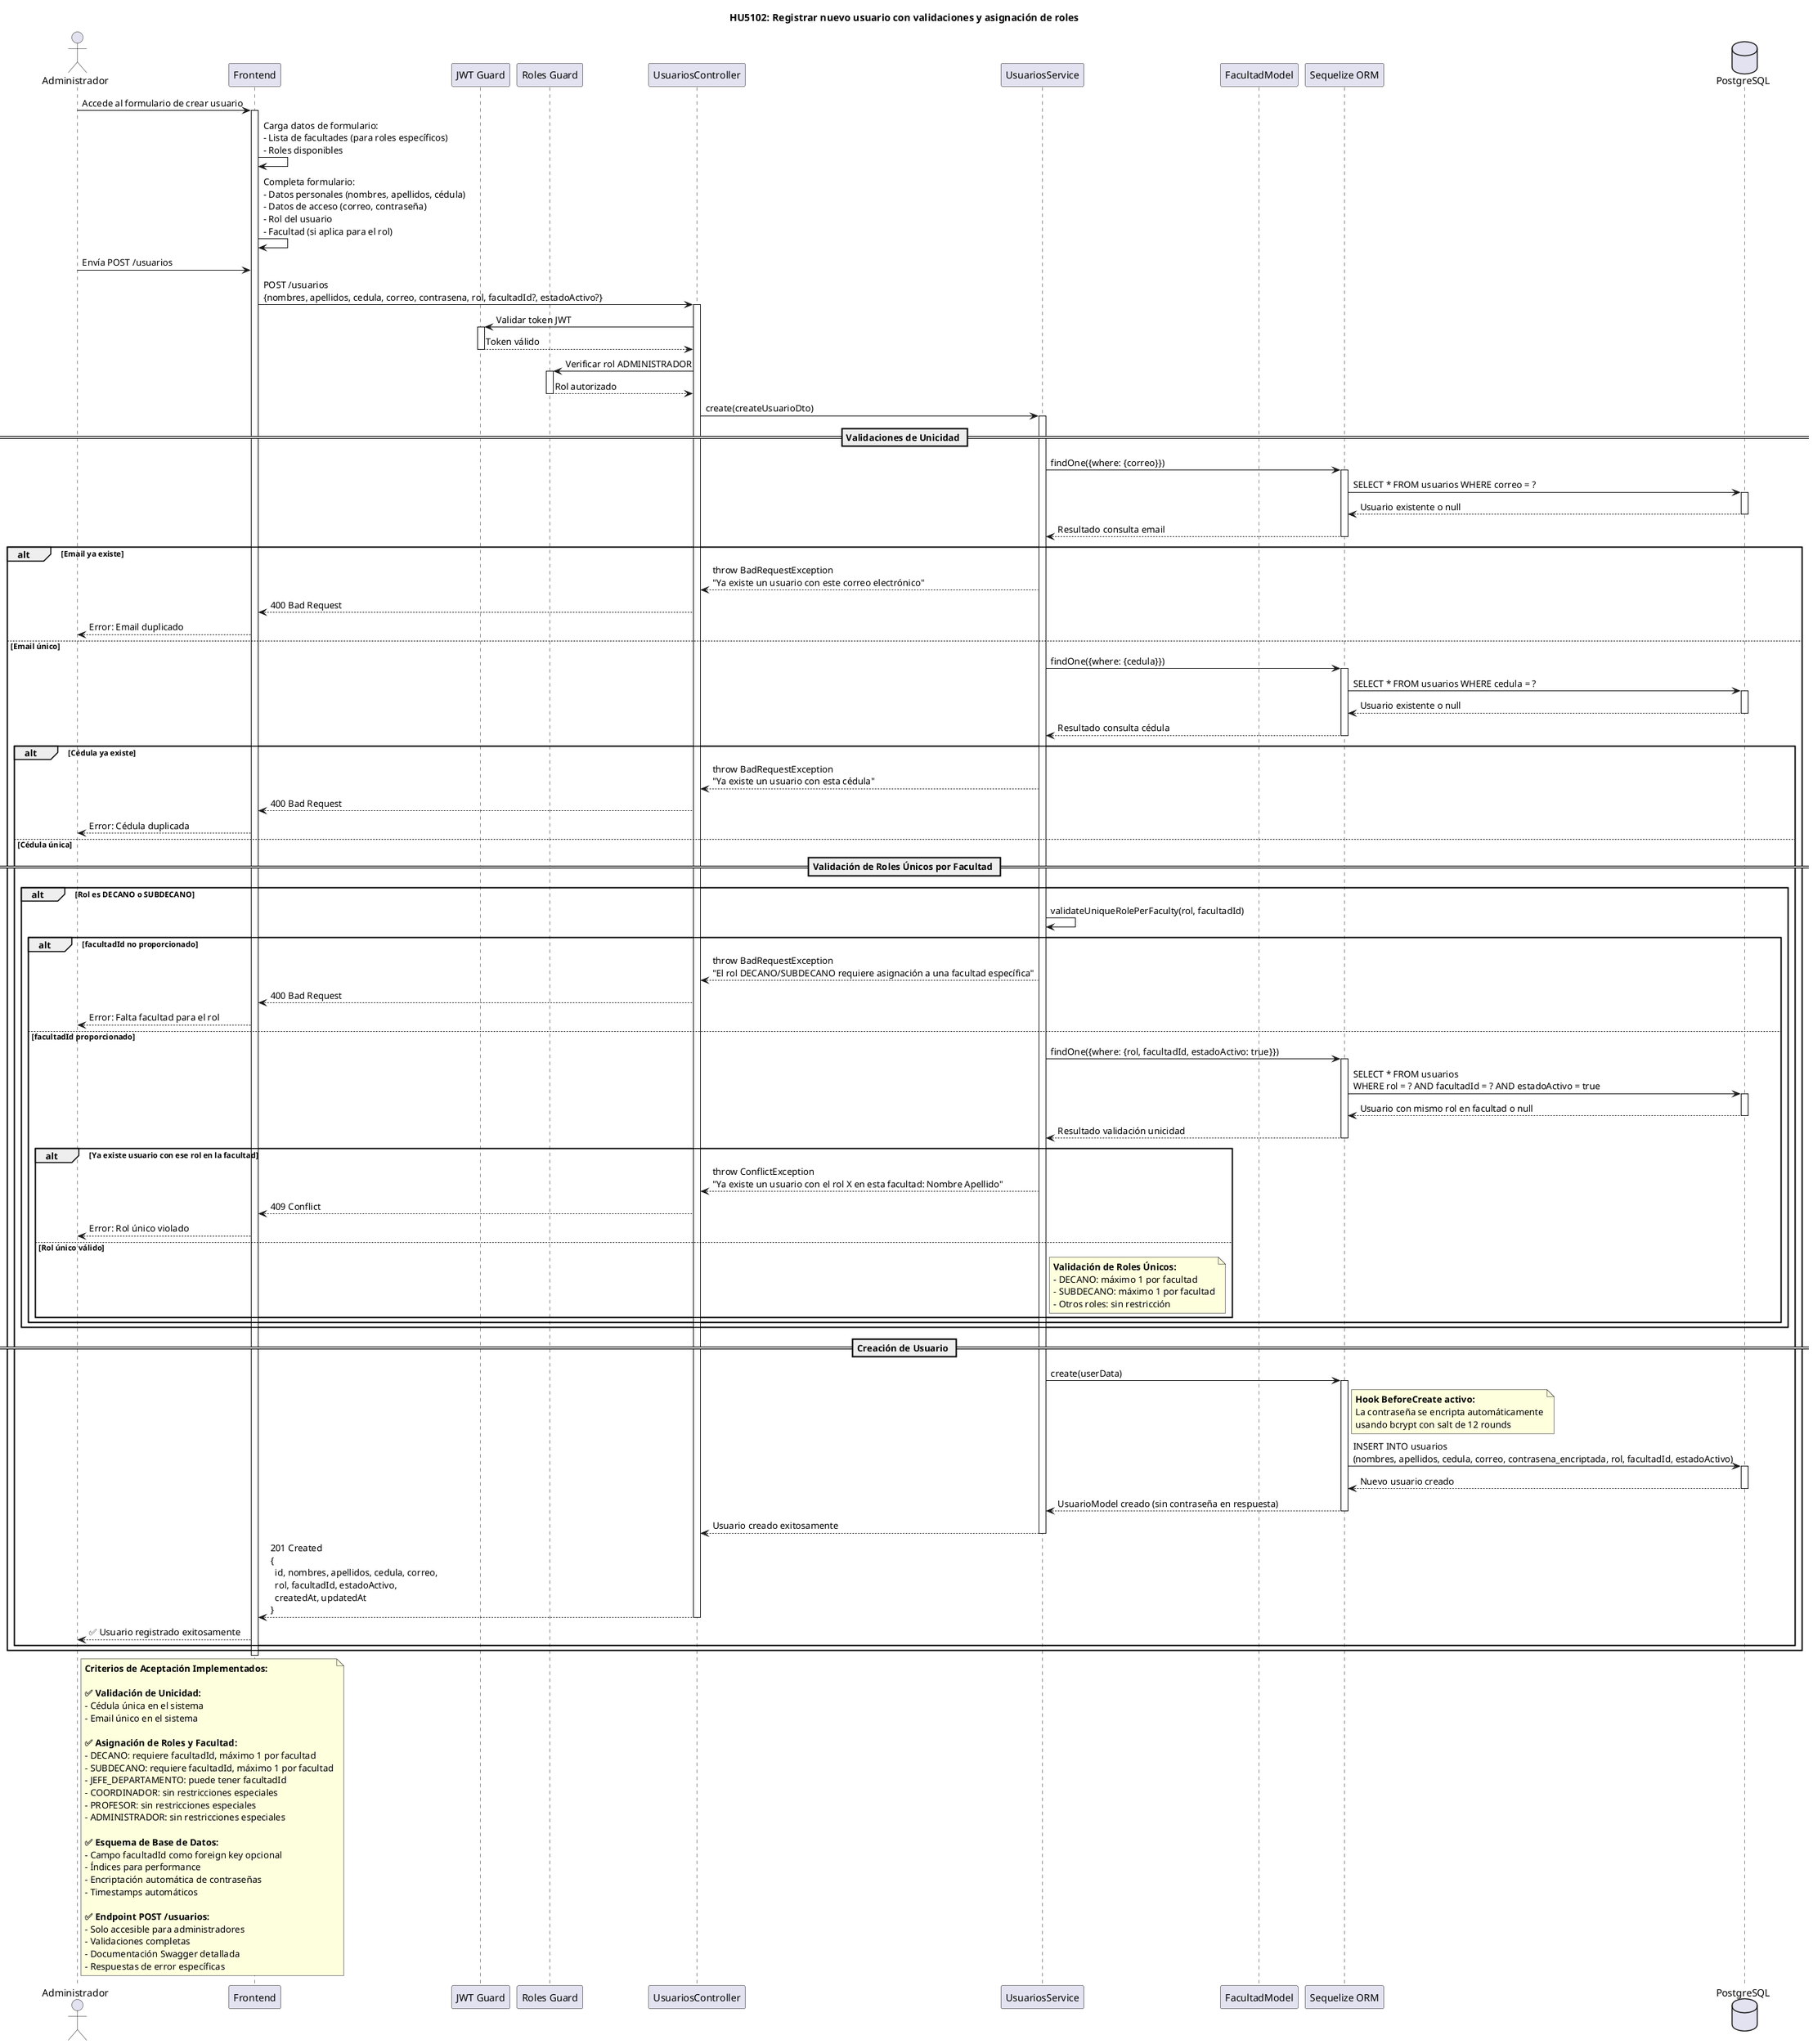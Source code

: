 @startuml HU5102 - Crear Usuario

title HU5102: Registrar nuevo usuario con validaciones y asignación de roles

actor "Administrador" as Admin
participant "Frontend" as FE
participant "JWT Guard" as JWT
participant "Roles Guard" as RG
participant "UsuariosController" as UC
participant "UsuariosService" as US
participant "FacultadModel" as FM
participant "Sequelize ORM" as ORM
database "PostgreSQL" as DB

Admin -> FE: Accede al formulario de crear usuario
activate FE

FE -> FE: Carga datos de formulario:\n- Lista de facultades (para roles específicos)\n- Roles disponibles

FE -> FE: Completa formulario:\n- Datos personales (nombres, apellidos, cédula)\n- Datos de acceso (correo, contraseña)\n- Rol del usuario\n- Facultad (si aplica para el rol)

Admin -> FE: Envía POST /usuarios
FE -> UC: POST /usuarios\n{nombres, apellidos, cedula, correo, contrasena, rol, facultadId?, estadoActivo?}
activate UC

UC -> JWT: Validar token JWT
activate JWT
JWT --> UC: Token válido
deactivate JWT

UC -> RG: Verificar rol ADMINISTRADOR
activate RG
RG --> UC: Rol autorizado
deactivate RG

UC -> US: create(createUsuarioDto)
activate US

== Validaciones de Unicidad ==

US -> ORM: findOne({where: {correo}})
activate ORM
ORM -> DB: SELECT * FROM usuarios WHERE correo = ?
activate DB
DB --> ORM: Usuario existente o null
deactivate DB
ORM --> US: Resultado consulta email
deactivate ORM

alt Email ya existe
    US --> UC: throw BadRequestException\n"Ya existe un usuario con este correo electrónico"
    UC --> FE: 400 Bad Request
    FE --> Admin: Error: Email duplicado
else Email único
    US -> ORM: findOne({where: {cedula}})
    activate ORM
    ORM -> DB: SELECT * FROM usuarios WHERE cedula = ?
    activate DB
    DB --> ORM: Usuario existente o null
    deactivate DB
    ORM --> US: Resultado consulta cédula
    deactivate ORM
    
    alt Cédula ya existe
        US --> UC: throw BadRequestException\n"Ya existe un usuario con esta cédula"
        UC --> FE: 400 Bad Request
        FE --> Admin: Error: Cédula duplicada
    else Cédula única
        
        == Validación de Roles Únicos por Facultad ==
        
        alt Rol es DECANO o SUBDECANO
            US -> US: validateUniqueRolePerFaculty(rol, facultadId)
            
            alt facultadId no proporcionado
                US --> UC: throw BadRequestException\n"El rol DECANO/SUBDECANO requiere asignación a una facultad específica"
                UC --> FE: 400 Bad Request
                FE --> Admin: Error: Falta facultad para el rol
            else facultadId proporcionado
                US -> ORM: findOne({where: {rol, facultadId, estadoActivo: true}})
                activate ORM
                ORM -> DB: SELECT * FROM usuarios\nWHERE rol = ? AND facultadId = ? AND estadoActivo = true
                activate DB
                DB --> ORM: Usuario con mismo rol en facultad o null
                deactivate DB
                ORM --> US: Resultado validación unicidad
                deactivate ORM
                
                alt Ya existe usuario con ese rol en la facultad
                    US --> UC: throw ConflictException\n"Ya existe un usuario con el rol X en esta facultad: Nombre Apellido"
                    UC --> FE: 409 Conflict
                    FE --> Admin: Error: Rol único violado
                else Rol único válido
                    note right of US
                      **Validación de Roles Únicos:**
                      - DECANO: máximo 1 por facultad
                      - SUBDECANO: máximo 1 por facultad
                      - Otros roles: sin restricción
                    end note
                end
            end
        end
        
        == Creación de Usuario ==
        
        US -> ORM: create(userData)
        activate ORM
        
        note right of ORM
          **Hook BeforeCreate activo:**
          La contraseña se encripta automáticamente
          usando bcrypt con salt de 12 rounds
        end note
        
        ORM -> DB: INSERT INTO usuarios\n(nombres, apellidos, cedula, correo, contrasena_encriptada, rol, facultadId, estadoActivo)
        activate DB
        DB --> ORM: Nuevo usuario creado
        deactivate DB
        ORM --> US: UsuarioModel creado (sin contraseña en respuesta)
        deactivate ORM
        
        US --> UC: Usuario creado exitosamente
        deactivate US
        UC --> FE: 201 Created\n{\n  id, nombres, apellidos, cedula, correo,\n  rol, facultadId, estadoActivo,\n  createdAt, updatedAt\n}
        deactivate UC
        FE --> Admin: ✅ Usuario registrado exitosamente
    end
end

deactivate FE

note right of Admin
  **Criterios de Aceptación Implementados:**
  
  **✅ Validación de Unicidad:**
  - Cédula única en el sistema
  - Email único en el sistema
  
  **✅ Asignación de Roles y Facultad:**
  - DECANO: requiere facultadId, máximo 1 por facultad
  - SUBDECANO: requiere facultadId, máximo 1 por facultad
  - JEFE_DEPARTAMENTO: puede tener facultadId
  - COORDINADOR: sin restricciones especiales
  - PROFESOR: sin restricciones especiales
  - ADMINISTRADOR: sin restricciones especiales
  
  **✅ Esquema de Base de Datos:**
  - Campo facultadId como foreign key opcional
  - Índices para performance
  - Encriptación automática de contraseñas
  - Timestamps automáticos
  
  **✅ Endpoint POST /usuarios:**
  - Solo accesible para administradores
  - Validaciones completas
  - Documentación Swagger detallada
  - Respuestas de error específicas
end note

@enduml